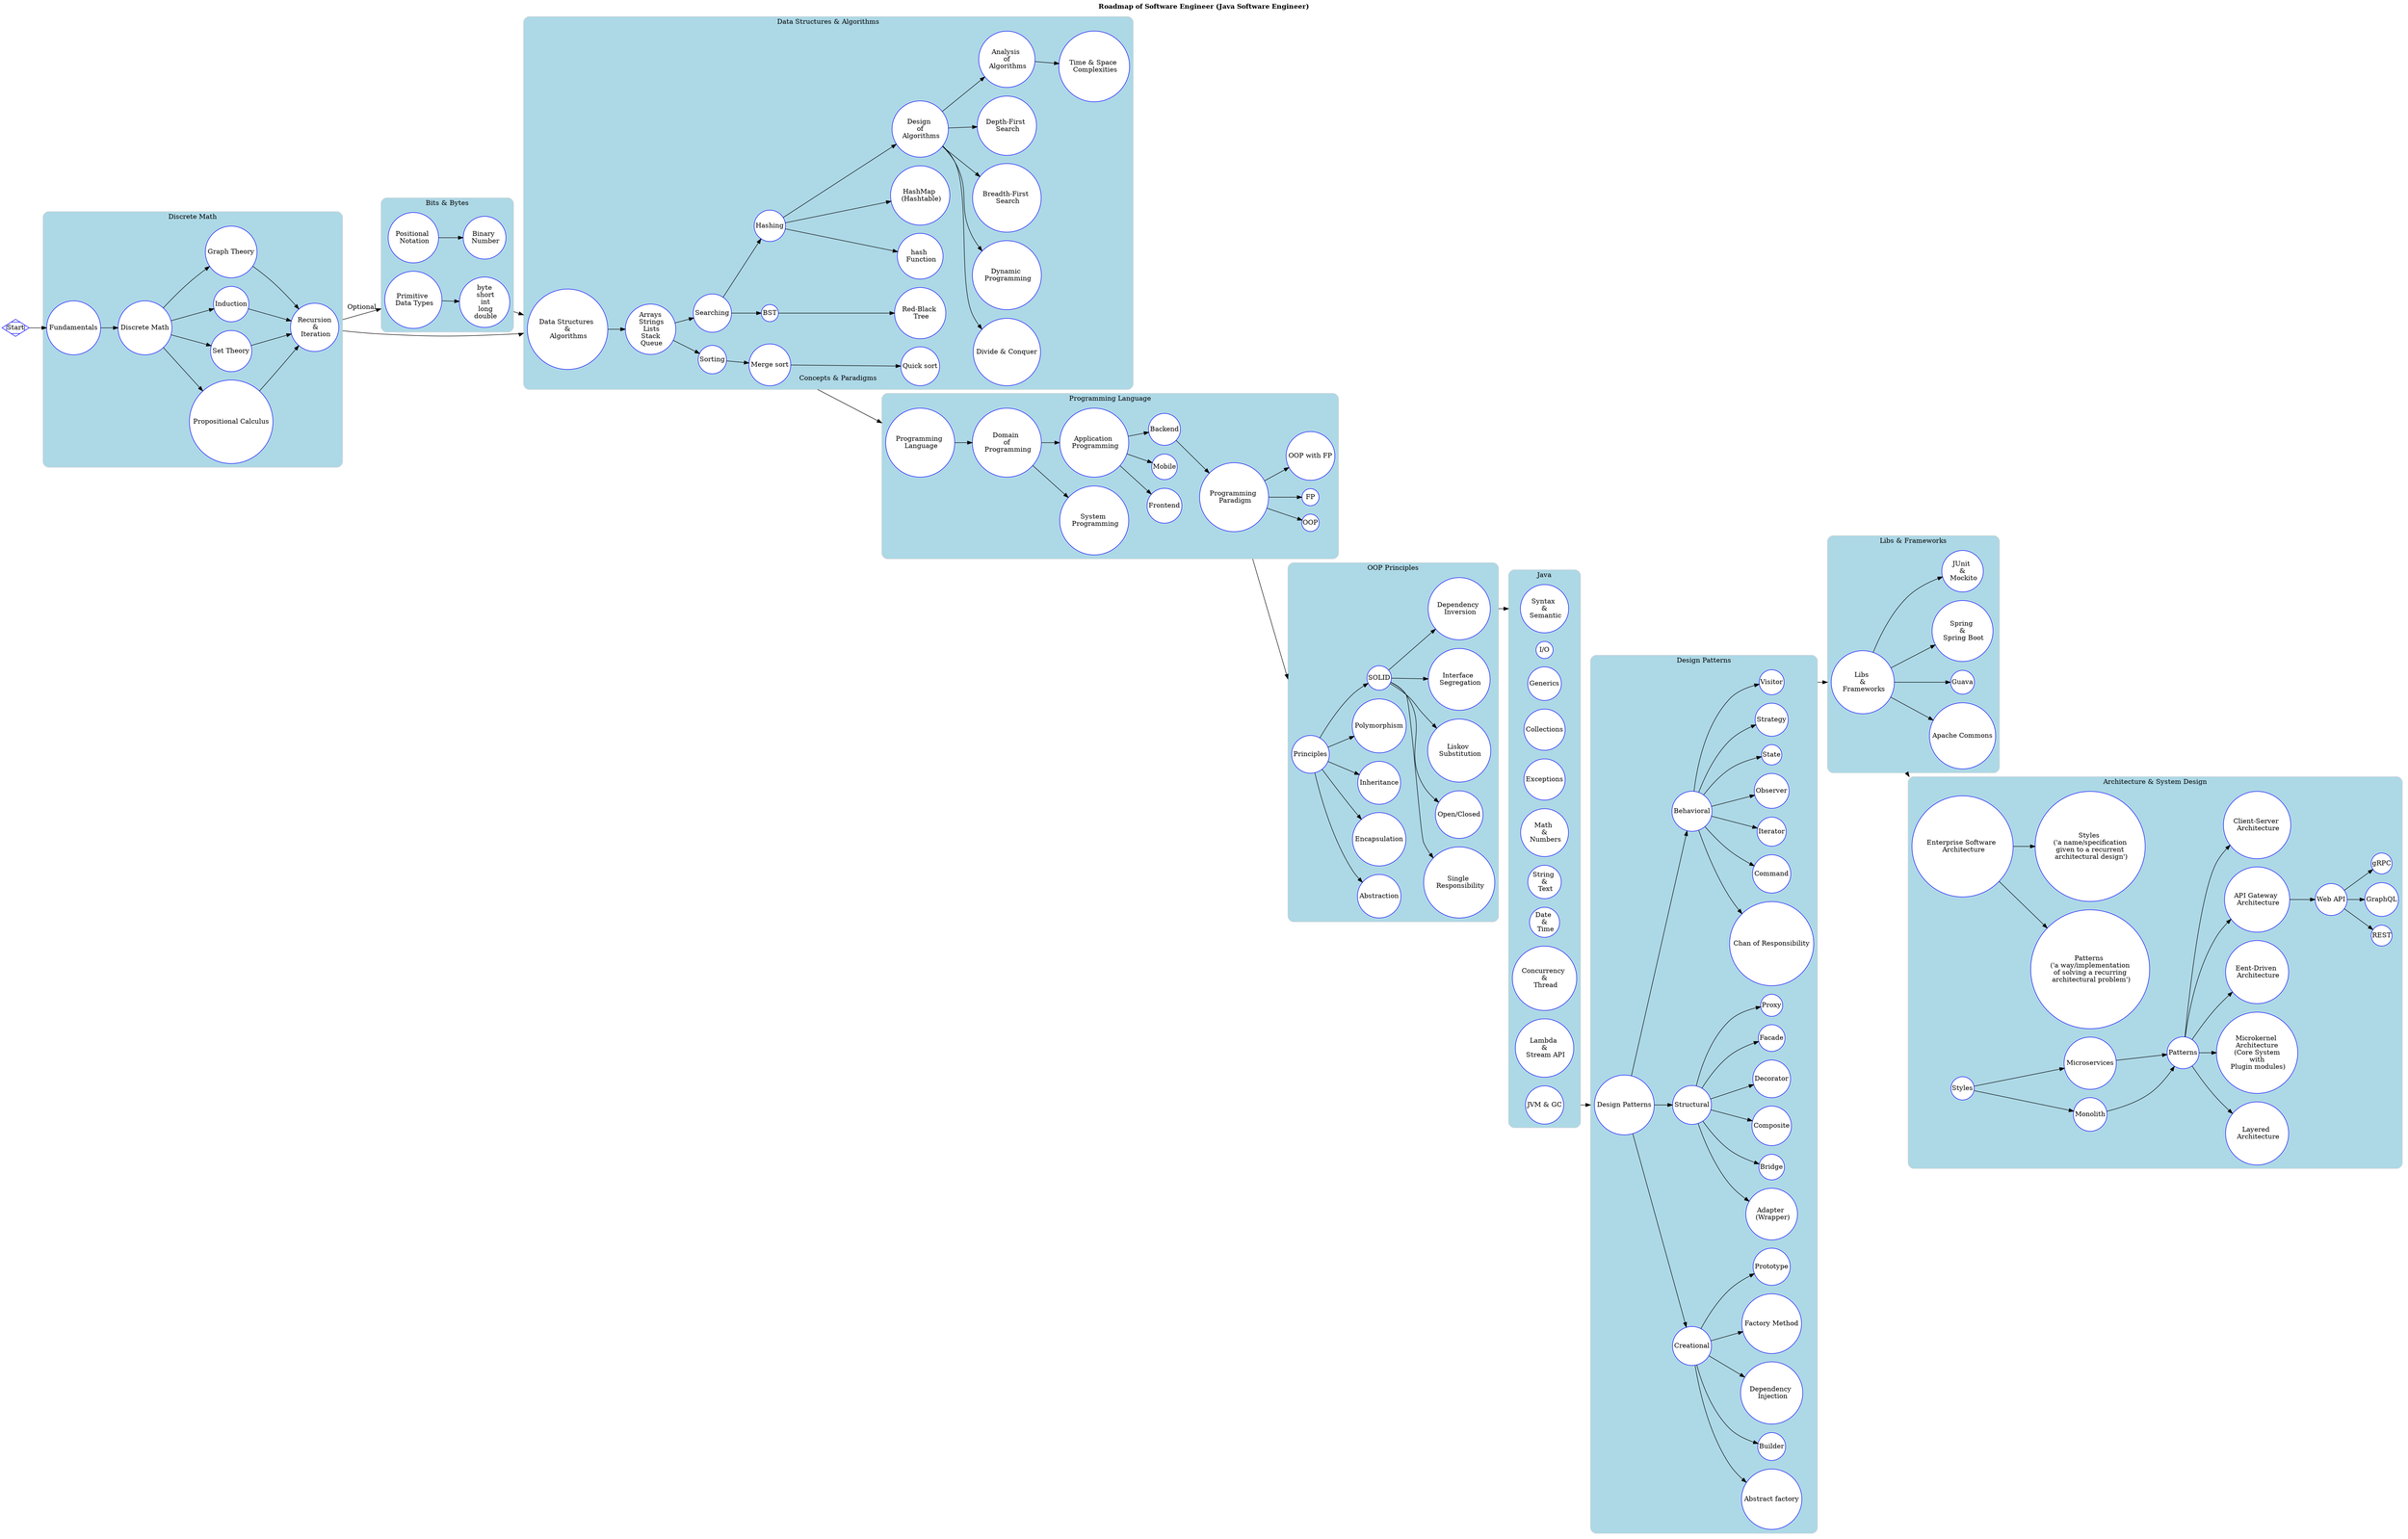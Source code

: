 digraph eng_prog_road_map {
	compound = true;
	rankdir = "LR";
	node [shape = circle margin = 0 style = filled color = blue fillcolor = white];
	labelloc="t";
	label = <<B>Roadmap of Software Engineer (Java Software Engineer)</B>>
	
	"Start" [shape = Mdiamond];
	"Start" -> "Fundamentals";

	subgraph cluster_math {
		color = lightgrey; style = "rounded"; bgcolor="lightblue";
		label = "Discrete Math";
		"Fundamentals" -> "Discrete Math";
		"Discrete Math" -> "Propositional Calculus" -> "Recursion\n &\n Iteration";
		"Discrete Math" -> "Set Theory" -> "Recursion\n &\n Iteration";
		"Discrete Math" -> "Induction" -> "Recursion\n &\n Iteration";
    "Discrete Math" -> "Graph Theory" -> "Recursion\n &\n Iteration";
	}
	subgraph cluster_ds_and_alg {
		color = lightgrey; style = "rounded"; bgcolor="lightblue";
		label = "Data Structures & Algorithms";
		"Data Structures \n & \n Algorithms" -> "Arrays\n Strings\n Lists\n Stack \n Queue";
		"Arrays\n Strings\n Lists\n Stack \n Queue" -> "Sorting";
		"Sorting" -> "Merge sort" -> "Quick sort";
		"Arrays\n Strings\n Lists\n Stack \n Queue" -> "Searching";
		"Searching" -> "BST";
		"BST" -> "Red-Black \n Tree" 
		"Searching" -> "Hashing";
		"Hashing" -> {
		    "hash \n Function";
		    "HashMap \n (Hashtable)";
		    dis_alg [ label = "Design \n of \n Algorithms" ];
		}
		dis_alg -> {
		    "Divide & Conquer";
		    "Dynamic \n Programming";
		    "Breadth-First \n Search";
		    "Depth-First \n Search";
		    "Analysis \n of \n Algorithms";
		 }
		"Analysis \n of \n Algorithms" -> "Time & Space \n Complexities"
	}
	"Recursion\n &\n Iteration" -> "Data Structures \n & \n Algorithms" [ltail=cluster_math lhead=cluster_ds_and_alg];

	subgraph cluster_bits_and_bytes {
		color = lightgrey; style = "rounded"; bgcolor="lightblue";
		label = "Bits & Bytes";
		"Positional \n Notation" -> "Binary \n Number";
		"Primitive \n Data Types" -> "byte\n short\n int\n long\n double";
	}
	"Recursion\n &\n Iteration" -> "Primitive \n Data Types" [label = "Optional" ltail=cluster_math lhead=cluster_bits_and_bytes];
	"byte\n short\n int\n long\n double" -> "Data Structures \n & \n Algorithms" [ltail=cluster_bits_and_bytes lhead=cluster_ds_and_alg];

	subgraph cluster_pl { 
		color = lightgrey; style = "rounded"; bgcolor="lightblue";
		label = "Programming Language";
		"Programming \n Language" -> "Domain \n of \n Programming";
		"Domain \n of \n Programming" -> "System \n Programming";
		"Domain \n of \n Programming" -> "Application \n Programming";
		"Application \n Programming" -> "Frontend";
		"Application \n Programming" -> "Mobile";
		"Application \n Programming" -> "Backend";
		"Backend" -> "Programming \n Paradigm";
		"Programming \n Paradigm" -> "OOP";
		"Programming \n Paradigm" -> "FP";
		"Programming \n Paradigm" -> "OOP with FP";
	}
	"Merge sort" -> "Programming \n Language" [ltail=cluster_ds_and_alg lhead=cluster_pl label = "Concepts & Paradigms"];

	subgraph cluster_oop_principles {
		color = lightgrey; style = "rounded"; bgcolor="lightblue";
		label = "OOP Principles";
		"Principles" -> {
		    "Abstraction";
		    "Encapsulation";
		    "Inheritance";
		    "Polymorphism";
		    "SOLID";
		}
		"SOLID" -> {
		    "Single \n Responsibility";
		    "Open/Closed";
		    "Liskov \n Substitution";
		    "Interface \n Segregation";
		    "Dependency \n Inversion";
		}
	}
	"Programming \n Paradigm" -> "Principles" [ltail=cluster_pl, lhead=cluster_oop_principles];

	subgraph cluster_java_core {
		color = lightgrey; style = "rounded"; bgcolor="lightblue";
		label = "Java";
		"Syntax \n & \n Semantic";
		"I/O";
		"Generics";
		"Collections";
		"Exceptions";
		"Math \n & \n Numbers";
		"String \n & \n Text";
		"Date \n & \n Time";
		"Concurrency \n & \n Thread";
		"Lambda \n & \n Stream API";
		"JVM & GC";
	}
	"Dependency \n Inversion" -> "Syntax \n & \n Semantic" [ltail=cluster_oop_principles, lhead=cluster_java_core];

	subgraph cluster_dp {
		color = lightgrey; style = "rounded"; bgcolor="lightblue";
		label = "Design Patterns"

		"Design Patterns" -> {
		    "Creational";
		    "Structural";
		    "Behavioral";
		}

		"Creational" -> {
		    "Abstract factory";
		    "Builder";
		    "Dependency \n Injection";
		    "Factory Method";
		    "Prototype";
		}
		"Structural" -> {
		    "Adapter \n (Wrapper)";
		    "Bridge";
		    "Composite";
		    "Decorator";
		    "Facade";
		    "Proxy";
		}
		"Behavioral" -> {
		    "Chan of Responsibility";
		    "Command";
		    "Iterator";
		    "Observer";
		    "State";
		    "Strategy";
		    "Visitor";
		}
	}
	"JVM & GC" -> "Design Patterns" [ltail=cluster_java_core, lhead=cluster_dp];
	
	subgraph cluster_java_libs_and_frameworks {
		color = lightgrey; style = "rounded"; bgcolor="lightblue";
		label = "Libs & Frameworks";
		l_and_f [label = "Libs \n & \n Frameworks"]
		l_and_f -> {
		    "Apache Commons";
		    "Guava";
		    "Spring \n & \n Spring Boot";
		    "JUnit \n & \n Mockito";
		}
	}
	"Visitor" -> l_and_f [ltail=cluster_dp, lhead=cluster_java_libs_and_frameworks];
	
	subgraph cluster_arch {
		color = lightgrey; style = "rounded"; bgcolor="lightblue";
		label = "Architecture & System Design"
		"Enterprise Software \n Architecture" -> "Patterns \n ('a way/implementation \n of solving a recurring \n architectural problem')";
		"Enterprise Software \n Architecture" -> "Styles \n ('a name/specification \n given to a recurrent \n architectural design')";
		"Styles" -> { "Monolith"; "Microservices" };
		"Monolith" -> "Patterns";
		"Microservices" -> "Patterns";
		"Patterns" -> {
		    "Layered \n Architecture";
		    "Microkernel \n Architecture \n (Core System \n with \n Plugin modules)"
		    "Eent-Driven \n Architecture";
		    "API Gateway \n Architecture";
		}
		"API Gateway \n Architecture" -> "Web API";
		"Web API" -> {
		    "REST";
		    "GraphQL";
		    "gRPC";
		}
		"Patterns" -> "Client-Server \n Architecture";
	}
	l_and_f -> "Enterprise Software \n Architecture" [ltail=cluster_java_libs_and_frameworks lhead=cluster_arch];
	
}
